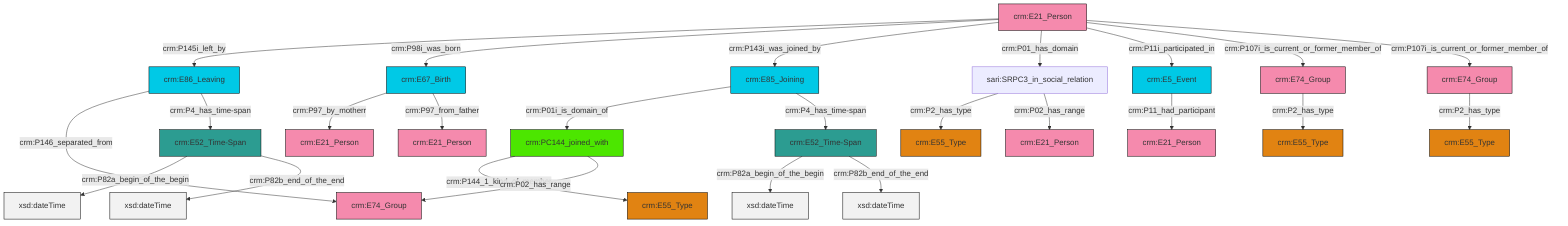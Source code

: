 graph TD
classDef Literal fill:#f2f2f2,stroke:#000000;
classDef CRM_Entity fill:#FFFFFF,stroke:#000000;
classDef Temporal_Entity fill:#00C9E6, stroke:#000000;
classDef Type fill:#E18312, stroke:#000000;
classDef Time-Span fill:#2C9C91, stroke:#000000;
classDef Appellation fill:#FFEB7F, stroke:#000000;
classDef Place fill:#008836, stroke:#000000;
classDef Persistent_Item fill:#B266B2, stroke:#000000;
classDef Conceptual_Object fill:#FFD700, stroke:#000000;
classDef Physical_Thing fill:#D2B48C, stroke:#000000;
classDef Actor fill:#f58aad, stroke:#000000;
classDef PC_Classes fill:#4ce600, stroke:#000000;
classDef Multi fill:#cccccc,stroke:#000000;

2["crm:E52_Time-Span"]:::Time-Span -->|crm:P82a_begin_of_the_begin| 3[xsd:dateTime]:::Literal
6["crm:E21_Person"]:::Actor -->|crm:P145i_left_by| 7["crm:E86_Leaving"]:::Temporal_Entity
6["crm:E21_Person"]:::Actor -->|crm:P98i_was_born| 8["crm:E67_Birth"]:::Temporal_Entity
6["crm:E21_Person"]:::Actor -->|crm:P143i_was_joined_by| 9["crm:E85_Joining"]:::Temporal_Entity
9["crm:E85_Joining"]:::Temporal_Entity -->|crm:P01i_is_domain_of| 0["crm:PC144_joined_with"]:::PC_Classes
6["crm:E21_Person"]:::Actor -->|crm:P01_has_domain| 14["sari:SRPC3_in_social_relation"]:::Default
2["crm:E52_Time-Span"]:::Time-Span -->|crm:P82b_end_of_the_end| 15[xsd:dateTime]:::Literal
0["crm:PC144_joined_with"]:::PC_Classes -->|crm:P144_1_kind_of_member| 4["crm:E55_Type"]:::Type
6["crm:E21_Person"]:::Actor -->|crm:P11i_participated_in| 16["crm:E5_Event"]:::Temporal_Entity
6["crm:E21_Person"]:::Actor -->|crm:P107i_is_current_or_former_member_of| 19["crm:E74_Group"]:::Actor
7["crm:E86_Leaving"]:::Temporal_Entity -->|crm:P146_separated_from| 22["crm:E74_Group"]:::Actor
23["crm:E52_Time-Span"]:::Time-Span -->|crm:P82a_begin_of_the_begin| 24[xsd:dateTime]:::Literal
26["crm:E74_Group"]:::Actor -->|crm:P2_has_type| 27["crm:E55_Type"]:::Type
8["crm:E67_Birth"]:::Temporal_Entity -->|crm:P97_by_motherr| 30["crm:E21_Person"]:::Actor
14["sari:SRPC3_in_social_relation"]:::Default -->|crm:P2_has_type| 31["crm:E55_Type"]:::Type
7["crm:E86_Leaving"]:::Temporal_Entity -->|crm:P4_has_time-span| 2["crm:E52_Time-Span"]:::Time-Span
14["sari:SRPC3_in_social_relation"]:::Default -->|crm:P02_has_range| 17["crm:E21_Person"]:::Actor
16["crm:E5_Event"]:::Temporal_Entity -->|crm:P11_had_participant| 36["crm:E21_Person"]:::Actor
23["crm:E52_Time-Span"]:::Time-Span -->|crm:P82b_end_of_the_end| 37[xsd:dateTime]:::Literal
6["crm:E21_Person"]:::Actor -->|crm:P107i_is_current_or_former_member_of| 26["crm:E74_Group"]:::Actor
19["crm:E74_Group"]:::Actor -->|crm:P2_has_type| 12["crm:E55_Type"]:::Type
8["crm:E67_Birth"]:::Temporal_Entity -->|crm:P97_from_father| 34["crm:E21_Person"]:::Actor
0["crm:PC144_joined_with"]:::PC_Classes -->|crm:P02_has_range| 22["crm:E74_Group"]:::Actor
9["crm:E85_Joining"]:::Temporal_Entity -->|crm:P4_has_time-span| 23["crm:E52_Time-Span"]:::Time-Span